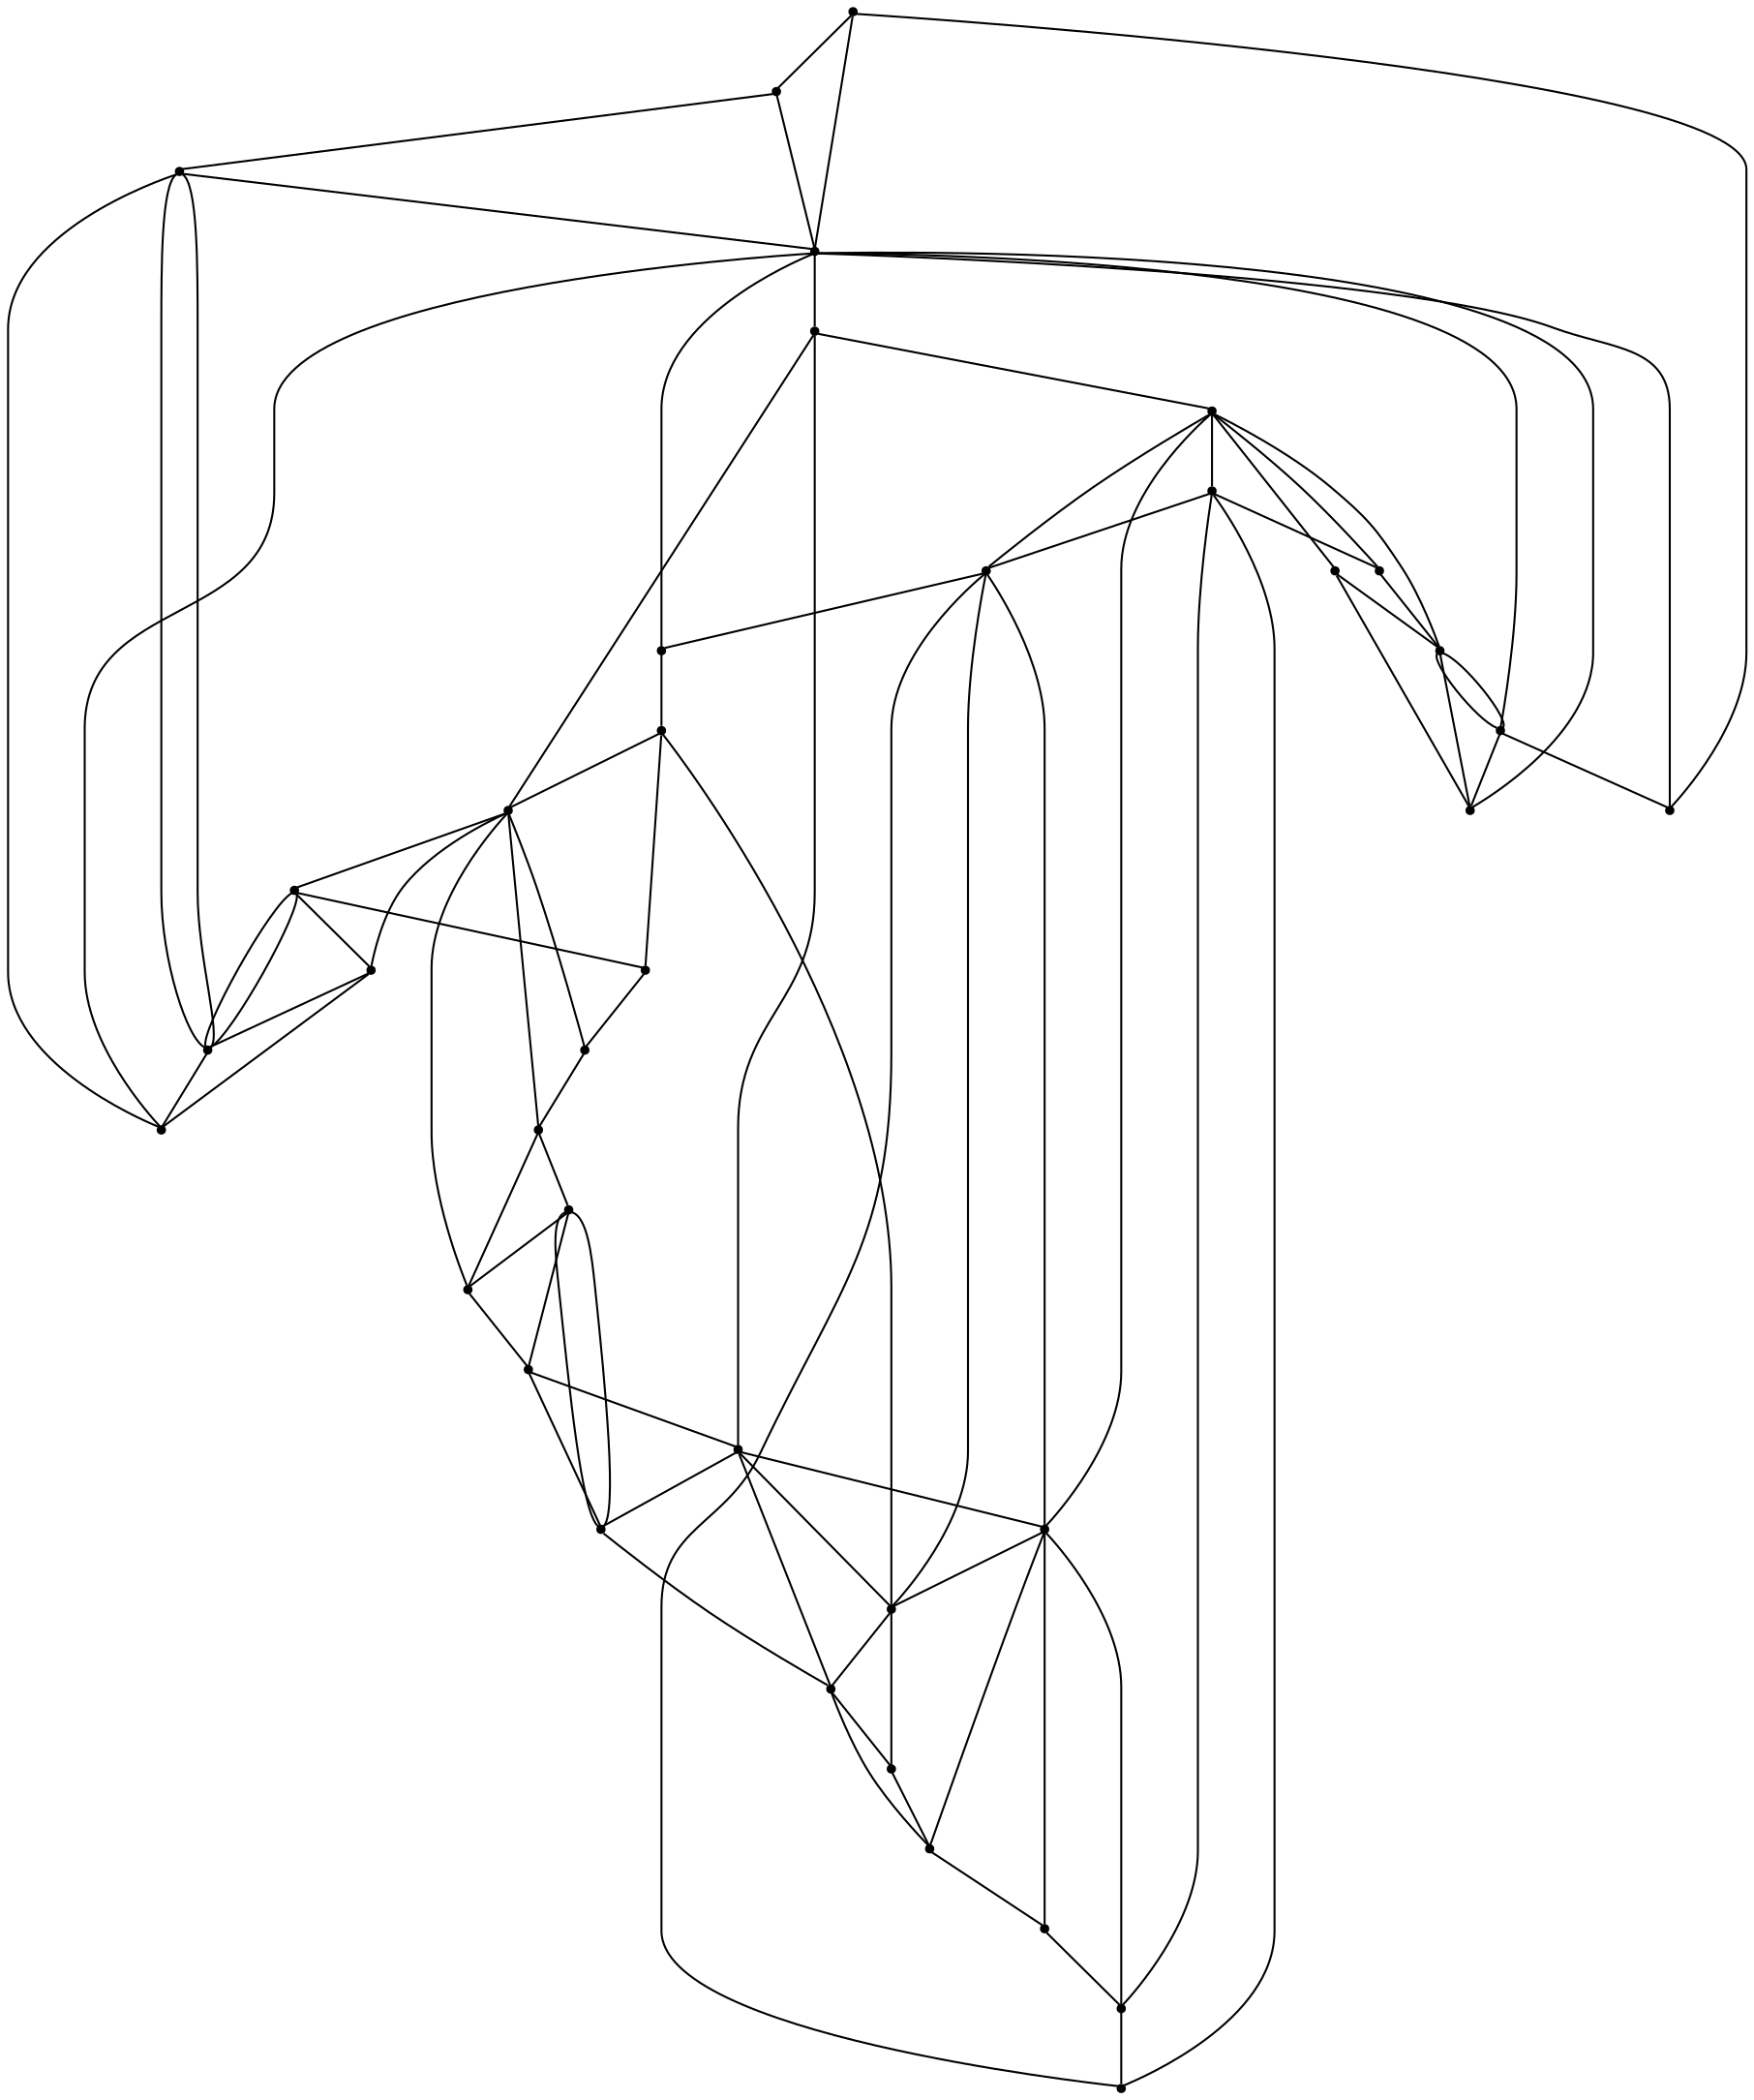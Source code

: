 graph {
  node [shape=point,comment="{\"directed\":false,\"doi\":\"10.1007/978-3-642-25878-7_8\",\"figure\":\"6 (2)\"}"]

  v0 [pos="898.4009335690632,1884.8701946041333"]
  v1 [pos="925.1792593320642,1881.444687376791"]
  v2 [pos="941.3561674667003,1877.4565499666473"]
  v3 [pos="1033.6688331382716,1817.1844101036097"]
  v4 [pos="1054.7987793040156,1786.421231349443"]
  v5 [pos="1077.1807252552187,1717.3143732362103"]
  v6 [pos="1078.6059281010569,1695.1097800956184"]
  v7 [pos="973.0562885339006,1695.1234198078937"]
  v8 [pos="887.6649526887009,1780.4577838128807"]
  v9 [pos="897.2291563252547,1711.050915617996"]
  v10 [pos="887.666018504741,1713.6888168954986"]
  v11 [pos="903.3842280495504,1705.0290939282002"]
  v12 [pos="906.2479962109842,1695.1234198078937"]
  v13 [pos="897.6200403810625,1679.4333630916635"]
  v14 [pos="887.666018504741,1676.553698708938"]
  v15 [pos="871.9332375048151,1704.8958126371567"]
  v16 [pos="869.1549255190203,1695.1234198078937"]
  v17 [pos="877.6963434495607,1710.7591720286318"]
  v18 [pos="1046.9631542998989,1588.531452942307"]
  v19 [pos="998.5544260633353,1538.2973464587872"]
  v20 [pos="951.4279858770142,1513.7288862600399"]
  v21 [pos="887.6649526887009,1502.746883049635"]
  v22 [pos="698.7100697902492,1721.4692394369629"]
  v23 [pos="696.7281769096969,1695.0952183515112"]
  v24 [pos="758.247715056553,1834.5487176559695"]
  v25 [pos="852.566182884921,1881.911426249052"]
  v26 [pos="877.731801717524,1884.9119085959865"]
  v27 [pos="887.6649526887009,1609.7899778347387"]
  v28 [pos="802.2736804743095,1695.1234198078937"]
  v29 [pos="878.8097553343931,1678.8291460938128"]
  v30 [pos="872.3627454613027,1684.6467218356931"]
  v31 [pos="865.2600201079745,1504.0721925286077"]
  v32 [pos="809.4170659141851,1519.5412159587372"]
  v33 [pos="713.867326036184,1614.7741639771841"]
  v34 [pos="699.2104624672593,1663.2016603653628"]
  v35 [pos="697.5121720996056,1676.6068268189888"]
  v36 [pos="887.6649526887009,1695.1234198078937"]

  v0 -- v26 [id="-1",pos="898.4009335690632,1884.8701946041333 894.8824887782799,1885.0694558004695 891.2860416035475,1885.1703318625898 887.6660662278472,1885.1703318625898 884.3337237277651,1885.1703318625898 881.0213216108665,1885.0848563799896 877.731801717524,1884.9119085959865"]
  v28 -- v16 [id="-3",pos="802.2736804743095,1695.1234198078937 869.1549255190203,1695.1234198078937 869.1549255190203,1695.1234198078937 869.1549255190203,1695.1234198078937"]
  v16 -- v36 [id="-4",pos="869.1549255190203,1695.1234198078937 887.6649526887009,1695.1234198078937 887.6649526887009,1695.1234198078937 887.6649526887009,1695.1234198078937"]
  v36 -- v12 [id="-5",pos="887.6649526887009,1695.1234198078937 906.2479962109842,1695.1234198078937 906.2479962109842,1695.1234198078937 906.2479962109842,1695.1234198078937"]
  v12 -- v7 [id="-6",pos="906.2479962109842,1695.1234198078937 973.0562885339006,1695.1234198078937 973.0562885339006,1695.1234198078937 973.0562885339006,1695.1234198078937"]
  v7 -- v6 [id="-7",pos="973.0562885339006,1695.1234198078937 1078.6059281010569,1695.1097800956184 1078.6059281010569,1695.1097800956184 1078.6059281010569,1695.1097800956184"]
  v35 -- v34 [id="-9",pos="697.5121720996056,1676.6068268189888 699.2104624672593,1663.2016603653628 699.2104624672593,1663.2016603653628 699.2104624672593,1663.2016603653628"]
  v35 -- v16 [id="-10",pos="697.5121720996056,1676.6068268189888 869.1549255190203,1695.1234198078937 869.1549255190203,1695.1234198078937 869.1549255190203,1695.1234198078937"]
  v22 -- v15 [id="-11",pos="698.7100697902492,1721.4692394369629 871.9332375048151,1704.8958126371567 871.9332375048151,1704.8958126371567 871.9332375048151,1704.8958126371567"]
  v22 -- v23 [id="-12",pos="698.7100697902492,1721.4692394369629 696.7281769096969,1695.0952183515112 696.7281769096969,1695.0952183515112 696.7281769096969,1695.0952183515112"]
  v23 -- v35 [id="-13",pos="696.7281769096969,1695.0952183515112 697.5121720996056,1676.6068268189888 697.5121720996056,1676.6068268189888 697.5121720996056,1676.6068268189888"]
  v34 -- v16 [id="-14",pos="699.2104624672593,1663.2016603653628 869.1549255190203,1695.1234198078937 869.1549255190203,1695.1234198078937 869.1549255190203,1695.1234198078937"]
  v34 -- v33 [id="-15",pos="699.2104624672593,1663.2016603653628 713.867326036184,1614.7741639771841 713.867326036184,1614.7741639771841 713.867326036184,1614.7741639771841"]
  v33 -- v30 [id="-16",pos="713.867326036184,1614.7741639771841 872.3627454613027,1684.6467218356931 872.3627454613027,1684.6467218356931 872.3627454613027,1684.6467218356931"]
  v33 -- v32 [id="-17",pos="713.867326036184,1614.7741639771841 809.4170659141851,1519.5412159587372 809.4170659141851,1519.5412159587372 809.4170659141851,1519.5412159587372"]
  v24 -- v22 [id="-18",pos="758.247715056553,1834.5487176559695 698.7100697902492,1721.4692394369629 698.7100697902492,1721.4692394369629 698.7100697902492,1721.4692394369629"]
  v24 -- v17 [id="-19",pos="758.247715056553,1834.5487176559695 877.6963434495607,1710.7591720286318 877.6963434495607,1710.7591720286318 877.6963434495607,1710.7591720286318"]
  v32 -- v31 [id="-20",pos="809.4170659141851,1519.5412159587372 865.2600201079745,1504.0721925286077 865.2600201079745,1504.0721925286077 865.2600201079745,1504.0721925286077"]
  v32 -- v29 [id="-21",pos="809.4170659141851,1519.5412159587372 878.8097553343931,1678.8291460938128 878.8097553343931,1678.8291460938128 878.8097553343931,1678.8291460938128"]
  v25 -- v17 [id="-22",pos="852.566182884921,1881.911426249052 877.6963434495607,1710.7591720286318 877.6963434495607,1710.7591720286318 877.6963434495607,1710.7591720286318"]
  v25 -- v10 [id="-23",pos="852.566182884921,1881.911426249052 887.666018504741,1713.6888168954986 887.666018504741,1713.6888168954986 887.666018504741,1713.6888168954986"]
  v25 -- v24 [id="-24",pos="852.566182884921,1881.911426249052 758.247715056553,1834.5487176559695 758.247715056553,1834.5487176559695 758.247715056553,1834.5487176559695"]
  v31 -- v14 [id="-25",pos="865.2600201079745,1504.0721925286077 887.666018504741,1676.553698708938 887.666018504741,1676.553698708938 887.666018504741,1676.553698708938"]
  v31 -- v20 [id="-26",pos="865.2600201079745,1504.0721925286077 951.4279858770142,1513.7288862600399 951.4279858770142,1513.7288862600399 951.4279858770142,1513.7288862600399"]
  v16 -- v22 [id="-27",pos="869.1549255190203,1695.1234198078937 698.7100697902492,1721.4692394369629 698.7100697902492,1721.4692394369629 698.7100697902492,1721.4692394369629"]
  v16 -- v30 [id="-28",pos="869.1549255190203,1695.1234198078937 872.3627454613027,1684.6467218356931 872.3627454613027,1684.6467218356931 872.3627454613027,1684.6467218356931"]
  v15 -- v24 [id="-29",pos="871.9332375048151,1704.8958126371567 758.247715056553,1834.5487176559695 758.247715056553,1834.5487176559695 758.247715056553,1834.5487176559695"]
  v15 -- v16 [id="-30",pos="871.9332375048151,1704.8958126371567 869.1549255190203,1695.1234198078937 869.1549255190203,1695.1234198078937 869.1549255190203,1695.1234198078937"]
  v30 -- v29 [id="-31",pos="872.3627454613027,1684.6467218356931 878.8097553343931,1678.8291460938128 878.8097553343931,1678.8291460938128 878.8097553343931,1678.8291460938128"]
  v30 -- v34 [id="-32",pos="872.3627454613027,1684.6467218356931 699.2104624672593,1663.2016603653628 699.2104624672593,1663.2016603653628 699.2104624672593,1663.2016603653628"]
  v17 -- v15 [id="-33",pos="877.6963434495607,1710.7591720286318 871.9332375048151,1704.8958126371567 871.9332375048151,1704.8958126371567 871.9332375048151,1704.8958126371567"]
  v26 -- v25 [id="-34",pos="877.731801717524,1884.9119085959865 852.566182884921,1881.911426249052 852.566182884921,1881.911426249052 852.566182884921,1881.911426249052"]
  v29 -- v33 [id="-35",pos="878.8097553343931,1678.8291460938128 713.867326036184,1614.7741639771841 713.867326036184,1614.7741639771841 713.867326036184,1614.7741639771841"]
  v29 -- v14 [id="-36",pos="878.8097553343931,1678.8291460938128 887.666018504741,1676.553698708938 887.666018504741,1676.553698708938 887.666018504741,1676.553698708938"]
  v8 -- v10 [id="-38",pos="887.6649526887009,1780.4577838128807 887.666018504741,1713.6888168954986 887.666018504741,1713.6888168954986 887.666018504741,1713.6888168954986"]
  v10 -- v36 [id="-39",pos="887.666018504741,1713.6888168954986 887.6649526887009,1695.1234198078937 887.6649526887009,1695.1234198078937 887.6649526887009,1695.1234198078937"]
  v36 -- v14 [id="-40",pos="887.6649526887009,1695.1234198078937 887.666018504741,1676.553698708938 887.666018504741,1676.553698708938 887.666018504741,1676.553698708938"]
  v14 -- v27 [id="-41",pos="887.666018504741,1676.553698708938 887.6649526887009,1609.7899778347387 887.6649526887009,1609.7899778347387 887.6649526887009,1609.7899778347387"]
  v27 -- v21 [id="-42",pos="887.6649526887009,1609.7899778347387 887.6649526887009,1502.746883049635 887.6649526887009,1502.746883049635 887.6649526887009,1502.746883049635"]
  v10 -- v26 [id="-44",pos="887.666018504741,1713.6888168954986 877.731801717524,1884.9119085959865 877.731801717524,1884.9119085959865 877.731801717524,1884.9119085959865"]
  v10 -- v0 [id="-45",pos="887.666018504741,1713.6888168954986 898.4009335690632,1884.8701946041333 898.4009335690632,1884.8701946041333 898.4009335690632,1884.8701946041333"]
  v10 -- v17 [id="-46",pos="887.666018504741,1713.6888168954986 877.6963434495607,1710.7591720286318 877.6963434495607,1710.7591720286318 877.6963434495607,1710.7591720286318"]
  v14 -- v32 [id="-47",pos="887.666018504741,1676.553698708938 809.4170659141851,1519.5412159587372 809.4170659141851,1519.5412159587372 809.4170659141851,1519.5412159587372"]
  v14 -- v13 [id="-48",pos="887.666018504741,1676.553698708938 897.6200403810625,1679.4333630916635 897.6200403810625,1679.4333630916635 897.6200403810625,1679.4333630916635"]
  v10 -- v2 [id="-49",pos="887.666018504741,1713.6888168954986 941.3561674667003,1877.4565499666473 941.3561674667003,1877.4565499666473 941.3561674667003,1877.4565499666473"]
  v1 -- v0 [id="-50",pos="925.1792593320642,1881.444687376791 916.4960971927916,1883.2155995452008 907.5595899476178,1884.3625092758514 898.4009335690632,1884.8701946041333"]
  v2 -- v1 [id="-51",pos="941.3561674667003,1877.4565499666473 936.0790867738668,1879.0535487865673 930.6908740725478,1880.3807305650255 925.1792593320642,1881.444687376791"]
  v9 -- v3 [id="-52",pos="897.2291563252547,1711.050915617996 1033.6688331382716,1817.1844101036097 1033.6688331382716,1817.1844101036097 1033.6688331382716,1817.1844101036097"]
  v9 -- v10 [id="-53",pos="897.2291563252547,1711.050915617996 887.666018504741,1713.6888168954986 887.666018504741,1713.6888168954986 887.666018504741,1713.6888168954986"]
  v13 -- v12 [id="-54",pos="897.6200403810625,1679.4333630916635 904.9385855286746,1688.2722781764048 904.9385855286746,1688.2722781764048 904.9385855286746,1688.2722781764048 906.2479962109842,1695.1234198078937 906.2479962109842,1695.1234198078937 906.2479962109842,1695.1234198078937"]
  v13 -- v27 [id="-55",pos="897.6200403810625,1679.4333630916635 887.6649526887009,1609.7899778347387 887.6649526887009,1609.7899778347387 887.6649526887009,1609.7899778347387"]
  v13 -- v19 [id="-56",pos="897.6200403810625,1679.4333630916635 998.5544260633353,1538.2973464587872 998.5544260633353,1538.2973464587872 998.5544260633353,1538.2973464587872"]
  v3 -- v2 [id="-59",pos="1033.6688331382716,1817.1844101036097 1009.7966549658922,1845.5275580413245 977.8453796093205,1866.8183843562474 941.3561674667003,1877.4565499666473"]
  v11 -- v3 [id="-60",pos="903.3842280495504,1705.0290939282002 1033.6688331382716,1817.1844101036097 1033.6688331382716,1817.1844101036097 1033.6688331382716,1817.1844101036097"]
  v11 -- v9 [id="-61",pos="903.3842280495504,1705.0290939282002 897.2291563252547,1711.050915617996 897.2291563252547,1711.050915617996 897.2291563252547,1711.050915617996"]
  v27 -- v31 [id="-62",pos="887.6649526887009,1609.7899778347387 865.2600201079745,1504.0721925286077 865.2600201079745,1504.0721925286077 865.2600201079745,1504.0721925286077"]
  v12 -- v4 [id="-63",pos="906.2479962109842,1695.1234198078937 1054.7987793040156,1786.421231349443 1054.7987793040156,1786.421231349443 1054.7987793040156,1786.421231349443"]
  v12 -- v5 [id="-64",pos="906.2479962109842,1695.1234198078937 1077.1807252552187,1717.3143732362103 1077.1807252552187,1717.3143732362103 1077.1807252552187,1717.3143732362103"]
  v12 -- v11 [id="-65",pos="906.2479962109842,1695.1234198078937 903.3842280495504,1705.0290939282002 903.3842280495504,1705.0290939282002 903.3842280495504,1705.0290939282002"]
  v1 -- v10 [id="-67",pos="925.1792593320642,1881.444687376791 887.666018504741,1713.6888168954986 887.666018504741,1713.6888168954986 887.666018504741,1713.6888168954986"]
  v4 -- v3 [id="-68",pos="1054.7987793040156,1786.421231349443 1048.7738764535231,1797.3934877704482 1041.6764990648776,1807.6879618372113 1033.6688331382716,1817.1844101036097"]
  v2 -- v9 [id="-69",pos="941.3561674667003,1877.4565499666473 897.2291563252547,1711.050915617996 897.2291563252547,1711.050915617996 897.2291563252547,1711.050915617996"]
  v20 -- v13 [id="-71",pos="951.4279858770142,1513.7288862600399 897.6200403810625,1679.4333630916635 897.6200403810625,1679.4333630916635 897.6200403810625,1679.4333630916635"]
  v20 -- v19 [id="-72",pos="951.4279858770142,1513.7288862600399 998.5544260633353,1538.2973464587872 998.5544260633353,1538.2973464587872 998.5544260633353,1538.2973464587872"]
  v19 -- v18 [id="-73",pos="998.5544260633353,1538.2973464587872 1046.9631542998989,1588.531452942307 1046.9631542998989,1588.531452942307 1046.9631542998989,1588.531452942307"]
  v3 -- v2 [id="-74",pos="1033.6688331382716,1817.1844101036097 941.3561674667003,1877.4565499666473 941.3561674667003,1877.4565499666473 941.3561674667003,1877.4565499666473"]
  v3 -- v12 [id="-75",pos="1033.6688331382716,1817.1844101036097 906.2479962109842,1695.1234198078937 906.2479962109842,1695.1234198078937 906.2479962109842,1695.1234198078937"]
  v18 -- v13 [id="-76",pos="1046.9631542998989,1588.531452942307 897.6200403810625,1679.4333630916635 897.6200403810625,1679.4333630916635 897.6200403810625,1679.4333630916635"]
  v18 -- v5 [id="-77",pos="1046.9631542998989,1588.531452942307 1077.1807252552187,1717.3143732362103 1077.1807252552187,1717.3143732362103 1077.1807252552187,1717.3143732362103"]
  v5 -- v4 [id="-79",pos="1077.1807252552187,1717.3143732362103 1054.7987793040156,1786.421231349443 1054.7987793040156,1786.421231349443 1054.7987793040156,1786.421231349443"]
  v5 -- v7 [id="-80",pos="1077.1807252552187,1717.3143732362103 973.0562885339006,1695.1234198078937 973.0562885339006,1695.1234198078937 973.0562885339006,1695.1234198078937"]
  v7 -- v13 [id="-81",pos="973.0562885339006,1695.1234198078937 897.6200403810625,1679.4333630916635 897.6200403810625,1679.4333630916635 897.6200403810625,1679.4333630916635"]
  v33 -- v32 [id="-85",pos="713.867326036184,1614.7741639771841 733.032567005471,1572.5379561254845 767.1275046890579,1538.5445858856638 809.4170659141851,1519.5412159587372"]
  v31 -- v21 [id="-87",pos="865.2600201079745,1504.0721925286077 872.6056008615435,1503.189510354944 880.0842211449052,1502.7470102264397 887.6649526887009,1502.746883049635"]
  v28 -- v27 [id="-88",pos="802.2736804743095,1695.1234198078937 802.2747303826475,1647.9951298595781 840.506283497941,1609.7890558029064 887.6649526887009,1609.7899778347387"]
  v8 -- v28 [id="-92",pos="887.6649526887009,1780.4577838128807 840.506283497941,1780.4577838128807 802.2747303826475,1742.251709756209 802.2736804743095,1695.1234198078937"]
  v27 -- v7 [id="-93",pos="887.6649526887009,1609.7899778347387 934.825785326945,1609.7890558029064 973.0573384422386,1647.9951298595781 973.0562885339006,1695.1234198078937"]
  v23 -- v28 [id="-94",pos="696.7281769096969,1695.0952183515112 802.2736804743095,1695.1234198078937 802.2736804743095,1695.1234198078937 802.2736804743095,1695.1234198078937"]
  v25 -- v24 [id="-96",pos="852.566182884921,1881.911426249052 816.5519952860363,1875.244385775407 784.098051533019,1858.4279915398217 758.247715056553,1834.5487176559695"]
  v24 -- v22 [id="-97",pos="758.247715056553,1834.5487176559695 726.7818782969889,1805.4929101460182 705.0959759286864,1765.977104253775 698.7100697902492,1721.4692394369629"]
  v21 -- v20 [id="-99",pos="887.6649526887009,1502.746883049635 910.040659592907,1502.7470102264394 931.5164017822168,1506.6009815703492 951.4279858770142,1513.7288862600399"]
  v18 -- v6 [id="-102",pos="1046.9631542998989,1588.531452942307 1066.9663350628782,1618.745388201517 1078.6069780093949,1654.9917463626546 1078.6059281010569,1695.1097800956184"]
  v7 -- v8 [id="-111",pos="973.0562885339006,1695.1234198078937 973.0573384422386,1742.251709756209 934.825785326945,1780.4577838128807 887.6649526887009,1780.4577838128807"]
  v6 -- v5 [id="-112",pos="1078.6059281010569,1695.1097800956184 1078.606978009395,1701.8682924657655 1078.1276653949265,1709.6636840719204 1077.1807252552187,1717.3143732362103"]
}